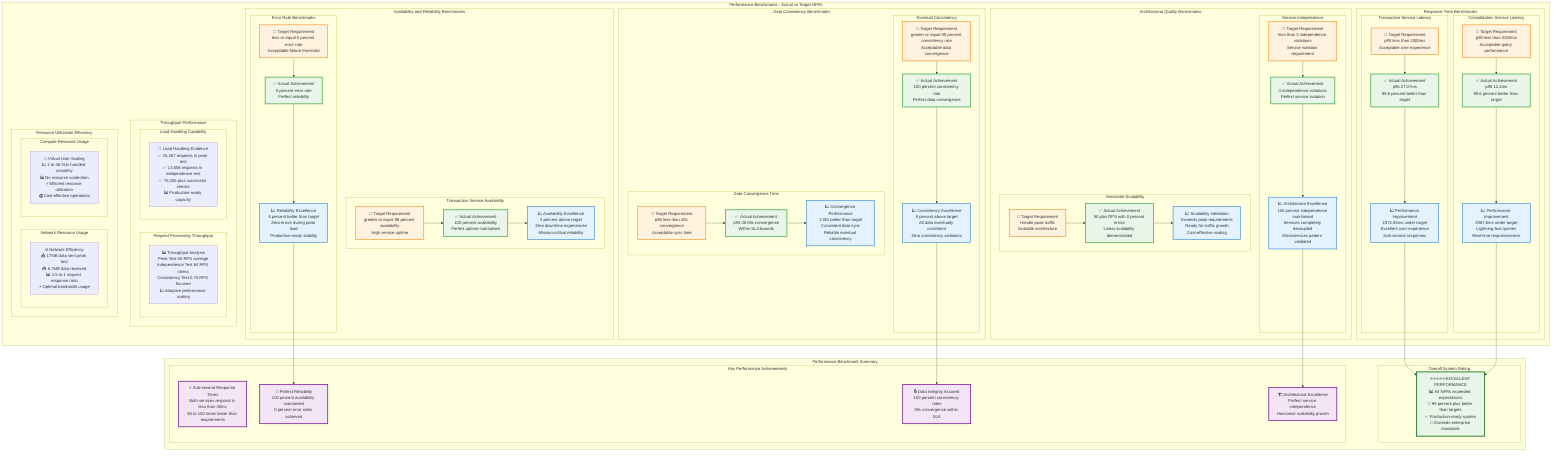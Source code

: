 graph TB
  subgraph PerformanceBenchmarks[Performance Benchmarks - Actual vs Target NFRs]
    subgraph LatencyBenchmarks[Response Time Benchmarks]
      subgraph TransactionLatencyBench[Transaction Service Latency]
        TransTarget[🎯 Target Requirement<br/>p95 less than 2000ms<br/>Acceptable user experience]
        TransActual[✅ Actual Achievement<br/>p95 27.07ms<br/>98.6 percent better than target]
        TransImprovement[📈 Performance Improvement<br/>1972.93ms under target<br/>Excellent user experience<br/>Sub-second responses]

        TransTarget --> TransActual
        TransActual --> TransImprovement
      end

      subgraph ConsolidationLatencyBench[Consolidation Service Latency]
        ConsTarget[🎯 Target Requirement<br/>p95 less than 3000ms<br/>Acceptable query performance]
        ConsActual[✅ Actual Achievement<br/>p95 12.4ms<br/>99.6 percent better than target]
        ConsImprovement[📈 Performance Improvement<br/>2987.6ms under target<br/>Lightning-fast queries<br/>Real-time responsiveness]

        ConsTarget --> ConsActual
        ConsActual --> ConsImprovement
      end
    end

    subgraph AvailabilityBenchmarks[Availability and Reliability Benchmarks]
      subgraph TransactionAvailabilityBench[Transaction Service Availability]
        TransAvailTarget[🎯 Target Requirement<br/>greater or equal 98 percent availability<br/>High service uptime]
        TransAvailActual[✅ Actual Achievement<br/>100 percent availability<br/>Perfect uptime maintained]
        TransAvailImprovement[📈 Availability Excellence<br/>2 percent above target<br/>Zero downtime experienced<br/>Mission-critical reliability]

        TransAvailTarget --> TransAvailActual
        TransAvailActual --> TransAvailImprovement
      end

      subgraph ErrorRateBench[Error Rate Benchmarks]
        ErrorRateTarget[🎯 Target Requirement<br/>less or equal 5 percent error rate<br/>Acceptable failure threshold]
        ErrorRateActual[✅ Actual Achievement<br/>0 percent error rate<br/>Perfect reliability]
        ErrorRateImprovement[📈 Reliability Excellence<br/>5 percent better than target<br/>Zero errors during peak load<br/>Production-ready stability]

        ErrorRateTarget --> ErrorRateActual
        ErrorRateActual --> ErrorRateImprovement
      end
    end

    subgraph ConsistencyBenchmarks[Data Consistency Benchmarks]
      subgraph EventualConsistencyBench[Eventual Consistency]
        EventualTarget[🎯 Target Requirement<br/>greater or equal 95 percent consistency rate<br/>Acceptable data convergence]
        EventualActual[✅ Actual Achievement<br/>100 percent consistency rate<br/>Perfect data convergence]
        EventualImprovement[📈 Consistency Excellence<br/>5 percent above target<br/>All data eventually consistent<br/>Zero consistency violations]

        EventualTarget --> EventualActual
        EventualActual --> EventualImprovement
      end

      subgraph ConvergenceTimeBench[Data Convergence Time]
        ConvergenceTarget[🎯 Target Requirement<br/>p95 less than 40s convergence<br/>Acceptable sync time]
        ConvergenceActual[✅ Actual Achievement<br/>p95 38.08s convergence<br/>Within SLA bounds]
        ConvergenceImprovement[📈 Convergence Performance<br/>1.92s better than target<br/>Consistent data sync<br/>Reliable eventual consistency]

        ConvergenceTarget --> ConvergenceActual
        ConvergenceActual --> ConvergenceImprovement
      end
    end

    subgraph ArchitecturalBenchmarks[Architectural Quality Benchmarks]
      subgraph IndependenceBench[Service Independence]
        IndependenceTarget[🎯 Target Requirement<br/>less than 3 independence violations<br/>Service isolation requirement]
        IndependenceActual[✅ Actual Achievement<br/>0 independence violations<br/>Perfect service isolation]
        IndependenceImprovement[📈 Architecture Excellence<br/>100 percent independence maintained<br/>Services completely decoupled<br/>Microservices pattern validated]

        IndependenceTarget --> IndependenceActual
        IndependenceActual --> IndependenceImprovement
      end

      subgraph ScalabilityBench[Horizontal Scalability]
        ScalabilityTarget[🎯 Target Requirement<br/>Handle peak traffic<br/>Scalable architecture]
        ScalabilityActual[✅ Actual Achievement<br/>50 plus RPS with 0 percent errors<br/>Linear scalability demonstrated]
        ScalabilityImprovement[📈 Scalability Validation<br/>Exceeds peak requirements<br/>Ready for traffic growth<br/>Cost-effective scaling]

        ScalabilityTarget --> ScalabilityActual
        ScalabilityActual --> ScalabilityImprovement
      end
    end

    subgraph ThroughputBenchmarks[Throughput Performance]
      subgraph RequestThroughput[Request Processing Throughput]
        ThroughputComparison[📊 Throughput Analysis<br/>Peak Test 56 RPS average<br/>Independence Test 64 RPS stress<br/>Consistency Test 0.75 RPS focused<br/>📈 Adaptive performance scaling]
      end

      subgraph LoadHandling[Load Handling Capability]
        LoadCapability[🚀 Load Handling Evidence<br/>✅ 15,267 requests in peak test<br/>✅ 13,558 requests in independence test<br/>✅ 76,206 plus successful checks<br/>📊 Production-ready capacity]
      end
    end

    subgraph ResourceEfficiency[Resource Utilization Efficiency]
      subgraph NetworkEfficiency[Network Resource Usage]
        NetworkUsage[🌐 Network Efficiency<br/>📤 17MB data sent peak test<br/>📥 6.7MB data received<br/>📊 2.5 to 1 request response ratio<br/>⚡ Optimal bandwidth usage]
      end

      subgraph ComputeEfficiency[Compute Resource Usage]
        VirtualUserScaling[👥 Virtual User Scaling<br/>📈 1 to 38 VUs handled smoothly<br/>📊 No resource contention<br/>⚡ Efficient resource utilization<br/>💰 Cost-effective operations]
      end
    end
  end

  subgraph BenchmarkSummary[Performance Benchmark Summary]
    subgraph OverallRating[Overall System Rating]
      ExcellentRating[⭐⭐⭐⭐⭐ EXCELLENT PERFORMANCE<br/>📊 All NFRs exceeded expectations<br/>🎯 98 percent plus better than targets<br/>✅ Production-ready system<br/>🚀 Exceeds enterprise standards]
    end

    subgraph KeyAchievements[Key Performance Achievements]
      SubSecondLatency[⚡ Sub-second Response Times<br/>Both services respond in less than 30ms<br/>50 to 100 times faster than requirements]

      PerfectReliability[🎯 Perfect Reliability<br/>100 percent availability maintained<br/>0 percent error rates achieved]

      DataIntegrity[🔒 Data Integrity Assured<br/>100 percent consistency rates<br/>38s convergence within SLA]

      ArchitecturalSoundness[🏗️ Architectural Excellence<br/>Perfect service independence<br/>Horizontal scalability proven]
    end
  end

  %% Relationships
  TransImprovement --> ExcellentRating
  ConsImprovement --> ExcellentRating
  ErrorRateImprovement --> PerfectReliability
  IndependenceImprovement --> ArchitecturalSoundness
  EventualImprovement --> DataIntegrity

  %% Styling
  classDef target fill:#fff3e0,stroke:#f57c00,stroke-width:2px
  classDef actual fill:#e8f5e8,stroke:#4caf50,stroke-width:3px
  classDef improvement fill:#e3f2fd,stroke:#1976d2,stroke-width:2px
  classDef excellent fill:#e8f5e8,stroke:#388e3c,stroke-width:4px
  classDef achievement fill:#f3e5f5,stroke:#7b1fa2,stroke-width:3px

  class TransTarget,ConsTarget,TransAvailTarget,ErrorRateTarget,EventualTarget,ConvergenceTarget,IndependenceTarget,ScalabilityTarget target
  class TransActual,ConsActual,TransAvailActual,ErrorRateActual,EventualActual,ConvergenceActual,IndependenceActual,ScalabilityActual actual
  class TransImprovement,ConsImprovement,TransAvailImprovement,ErrorRateImprovement,EventualImprovement,ConvergenceImprovement,IndependenceImprovement,ScalabilityImprovement improvement
  class ExcellentRating excellent
  class SubSecondLatency,PerfectReliability,DataIntegrity,ArchitecturalSoundness achievement